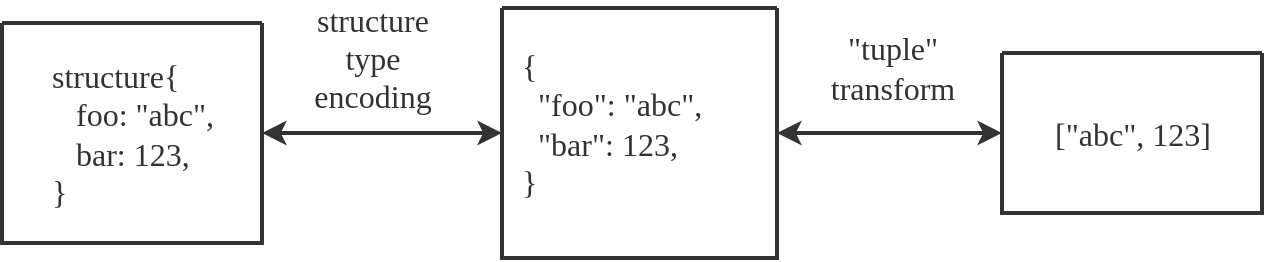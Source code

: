<mxfile>
    <diagram id="IcrhDsGKaOIWhn6cEPn7" name="Page-1">
        <mxGraphModel dx="994" dy="687" grid="1" gridSize="10" guides="1" tooltips="1" connect="1" arrows="1" fold="1" page="1" pageScale="1" pageWidth="850" pageHeight="1100" math="0" shadow="0">
            <root>
                <mxCell id="0"/>
                <mxCell id="1" parent="0"/>
                <mxCell id="8" style="edgeStyle=none;html=1;exitX=1;exitY=0.5;exitDx=0;exitDy=0;entryX=0;entryY=0.5;entryDx=0;entryDy=0;fontFamily=Verdana;fontSize=16;fontColor=#333333;strokeWidth=2;strokeColor=#333333;startArrow=classic;startFill=1;" parent="1" source="2" target="4" edge="1">
                    <mxGeometry relative="1" as="geometry"/>
                </mxCell>
                <mxCell id="2" value="" style="swimlane;startSize=0;strokeWidth=2;strokeColor=#333333;" parent="1" vertex="1">
                    <mxGeometry x="40" y="417.5" width="130" height="110" as="geometry"/>
                </mxCell>
                <mxCell id="5" value="&lt;div style=&quot;text-align: left&quot;&gt;&lt;span style=&quot;font-size: 16px ; color: rgb(51 , 51 , 51) ; font-family: &amp;#34;verdana&amp;#34;&quot;&gt;structure{&lt;/span&gt;&lt;/div&gt;&lt;font color=&quot;#333333&quot; face=&quot;Verdana&quot;&gt;&lt;div style=&quot;text-align: left&quot;&gt;&lt;span style=&quot;font-size: 16px&quot;&gt;&amp;nbsp; &amp;nbsp;foo: &quot;abc&quot;,&lt;/span&gt;&lt;/div&gt;&lt;div style=&quot;text-align: left&quot;&gt;&lt;span style=&quot;font-size: 16px&quot;&gt;&amp;nbsp; &amp;nbsp;bar: 123,&lt;/span&gt;&lt;/div&gt;&lt;div style=&quot;text-align: left&quot;&gt;&lt;span style=&quot;font-size: 16px&quot;&gt;}&lt;/span&gt;&lt;/div&gt;&lt;/font&gt;" style="text;html=1;align=center;verticalAlign=middle;resizable=0;points=[];autosize=1;strokeColor=none;fillColor=none;" parent="2" vertex="1">
                    <mxGeometry x="5" y="20" width="120" height="70" as="geometry"/>
                </mxCell>
                <mxCell id="4" value="" style="swimlane;startSize=0;strokeWidth=2;strokeColor=#333333;" parent="1" vertex="1">
                    <mxGeometry x="290" y="410" width="137.5" height="125" as="geometry"/>
                </mxCell>
                <mxCell id="3" value="&lt;font color=&quot;#333333&quot; face=&quot;Verdana&quot;&gt;&lt;span style=&quot;font-size: 16px&quot;&gt;{&lt;br&gt;&amp;nbsp; &quot;foo&quot;: &quot;abc&quot;,&lt;br&gt;&amp;nbsp; &quot;bar&quot;: 123,&lt;br&gt;&lt;div&gt;&lt;span&gt;}&lt;/span&gt;&lt;/div&gt;&lt;/span&gt;&lt;/font&gt;" style="text;html=1;align=left;verticalAlign=middle;resizable=0;points=[];autosize=1;strokeColor=none;fillColor=none;" parent="4" vertex="1">
                    <mxGeometry x="7.5" y="22.5" width="130" height="70" as="geometry"/>
                </mxCell>
                <mxCell id="11" value="&lt;font color=&quot;#333333&quot; face=&quot;Verdana&quot;&gt;&lt;span style=&quot;font-size: 16px&quot;&gt;structure&lt;br&gt;type&lt;br&gt;encoding&lt;/span&gt;&lt;/font&gt;" style="text;html=1;align=center;verticalAlign=middle;resizable=0;points=[];autosize=1;strokeColor=none;fillColor=none;" parent="1" vertex="1">
                    <mxGeometry x="180" y="410" width="90" height="50" as="geometry"/>
                </mxCell>
                <mxCell id="12" value="" style="swimlane;startSize=0;strokeWidth=2;strokeColor=#333333;" parent="1" vertex="1">
                    <mxGeometry x="540" y="432.5" width="130" height="80" as="geometry"/>
                </mxCell>
                <mxCell id="13" value="&lt;font color=&quot;#333333&quot; face=&quot;Verdana&quot;&gt;&lt;span style=&quot;font-size: 16px&quot;&gt;[&quot;abc&quot;, 123]&lt;/span&gt;&lt;/font&gt;" style="text;html=1;align=center;verticalAlign=middle;resizable=0;points=[];autosize=1;strokeColor=none;fillColor=none;" parent="12" vertex="1">
                    <mxGeometry x="10" y="30" width="110" height="20" as="geometry"/>
                </mxCell>
                <mxCell id="14" style="edgeStyle=none;html=1;exitX=1;exitY=0.5;exitDx=0;exitDy=0;fontFamily=Verdana;fontSize=16;fontColor=#333333;strokeWidth=2;strokeColor=#333333;entryX=0;entryY=0.5;entryDx=0;entryDy=0;startArrow=classic;startFill=1;" parent="1" source="4" target="12" edge="1">
                    <mxGeometry relative="1" as="geometry">
                        <mxPoint x="200" y="482.5" as="sourcePoint"/>
                        <mxPoint x="500" y="482.5" as="targetPoint"/>
                    </mxGeometry>
                </mxCell>
                <mxCell id="15" value="&lt;font color=&quot;#333333&quot; face=&quot;Verdana&quot;&gt;&lt;span style=&quot;font-size: 16px&quot;&gt;&quot;tuple&quot;&lt;br&gt;transform&lt;/span&gt;&lt;/font&gt;" style="text;html=1;align=center;verticalAlign=middle;resizable=0;points=[];autosize=1;strokeColor=none;fillColor=none;" parent="1" vertex="1">
                    <mxGeometry x="440" y="420" width="90" height="40" as="geometry"/>
                </mxCell>
            </root>
        </mxGraphModel>
    </diagram>
</mxfile>